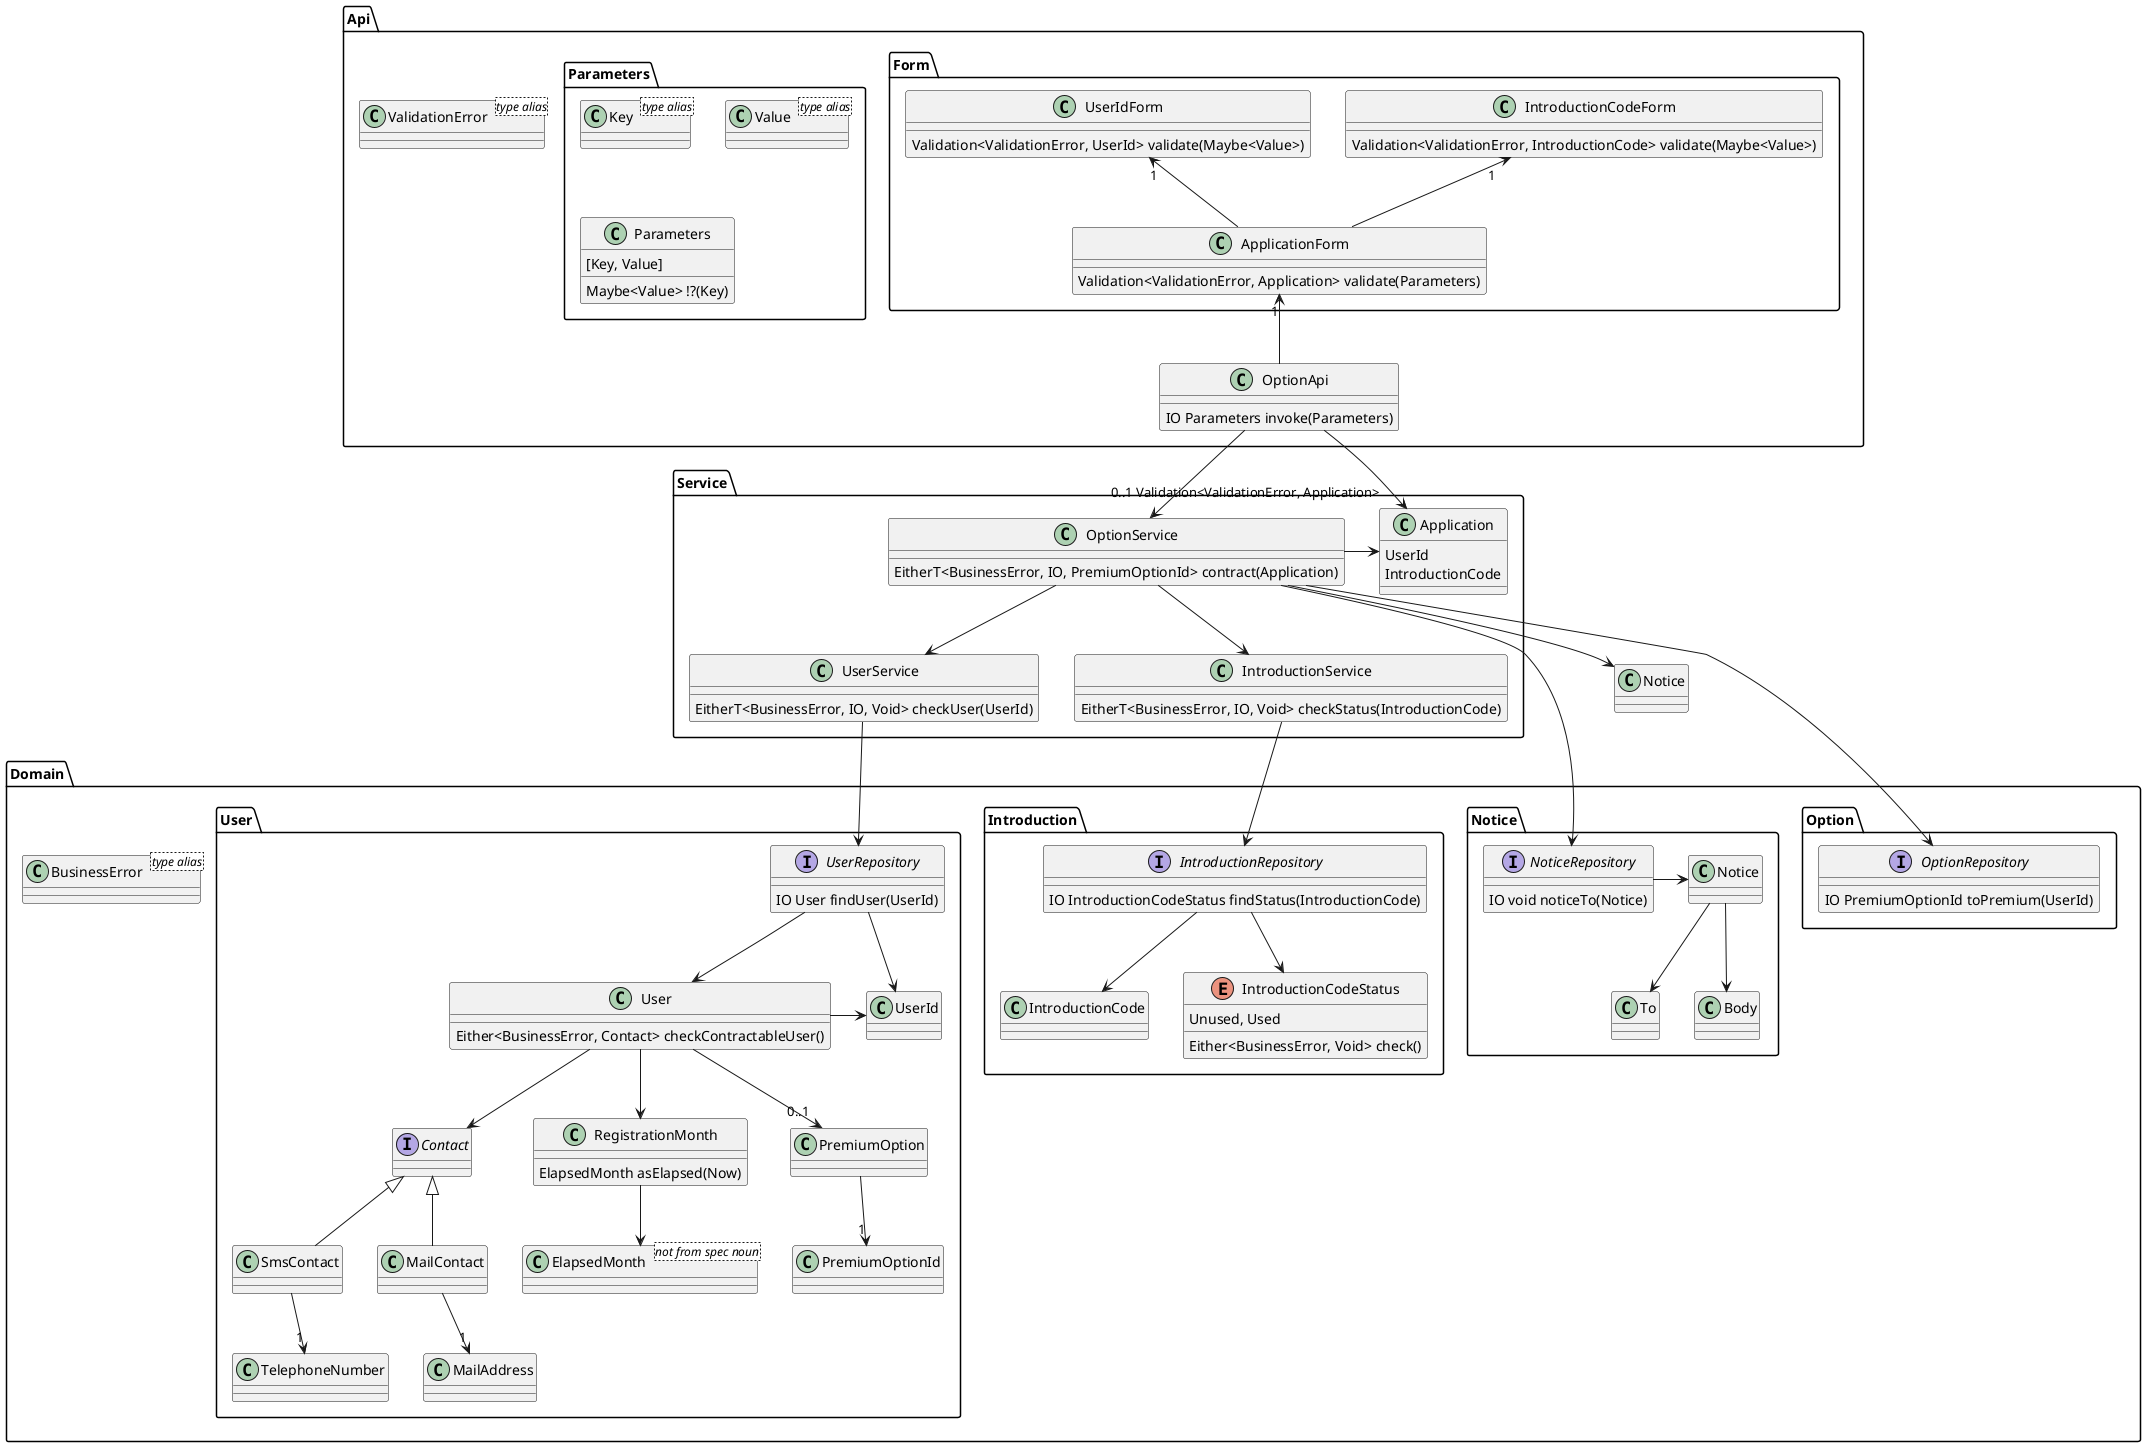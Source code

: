 @startuml

package Api {
  class OptionApi {
    IO Parameters invoke(Parameters)
  }
  package Form {
    class ApplicationForm {
      Validation<ValidationError, Application> validate(Parameters)
    }
    class UserIdForm {
      Validation<ValidationError, UserId> validate(Maybe<Value>)
    }
    class IntroductionCodeForm {
      Validation<ValidationError, IntroductionCode> validate(Maybe<Value>)
    }
  }
  class ValidationError<type alias>
  package Parameters {
    class Key<type alias>
    class Value<type alias>
    class Parameters {
      [Key, Value]
      Maybe<Value> !?(Key)
    }
  }
  OptionApi -u-> "1" ApplicationForm
  ApplicationForm -u-> "1" UserIdForm
  ApplicationForm -u-> "1" IntroductionCodeForm
}
package Service {
  class UserService {
    EitherT<BusinessError, IO, Void> checkUser(UserId)
  }
  class IntroductionService {
    EitherT<BusinessError, IO, Void> checkStatus(IntroductionCode)
  }
  class OptionService {
    EitherT<BusinessError, IO, PremiumOptionId> contract(Application)
  }
  OptionService -d-> UserService
  OptionService -d-> IntroductionService
  class Application {
    UserId
    IntroductionCode
  }
  OptionService -r-> Application
}
package Domain {
  package User {
    class User {
      Either<BusinessError, Contact> checkContractableUser()
    }
    class UserId
    class RegistrationMonth {
      ElapsedMonth asElapsed(Now)
    }
    class ElapsedMonth<not from spec noun>
    User -r-> UserId
    User --> RegistrationMonth
    RegistrationMonth --> ElapsedMonth

    class PremiumOption
    class PremiumOptionId
    User --> "0..1" PremiumOption
    PremiumOption --> "1" PremiumOptionId

    interface Contact
    class SmsContact
    class TelephoneNumber
    class MailContact
    class MailAddress
    SmsContact -u-|> Contact
    SmsContact -d-> "1" TelephoneNumber
    MailContact -u-|> Contact
    MailContact -d-> "1" MailAddress

    User --> Contact

    interface UserRepository {
      IO User findUser(UserId)
    }
    UserRepository --> UserId
    UserRepository --> User
  }
  package Introduction {
    class IntroductionCode
    enum IntroductionCodeStatus {
      Unused, Used
      Either<BusinessError, Void> check()
    }

    interface IntroductionRepository {
      IO IntroductionCodeStatus findStatus(IntroductionCode)
    }
    IntroductionRepository --> IntroductionCode
    IntroductionRepository --> IntroductionCodeStatus
  }
  package Option {
    interface OptionRepository {
      IO PremiumOptionId toPremium(UserId)
    }
  }
  package Notice {
    class Notice
    class To
    class Body
    Notice -d-> To
    Notice -d-> Body
    interface NoticeRepository {
      IO void noticeTo(Notice)
    }
    NoticeRepository -r-> Notice
  }
  class BusinessError<type alias>
}

OptionApi -d-> OptionService
OptionApi -d-> "0..1 Validation<ValidationError, Application>" Application
UserService -d-> UserRepository
IntroductionService -d-> IntroductionRepository
OptionService -d-> OptionRepository
OptionService -d-> NoticeRepository
OptionService -d-> Notice

@enduml